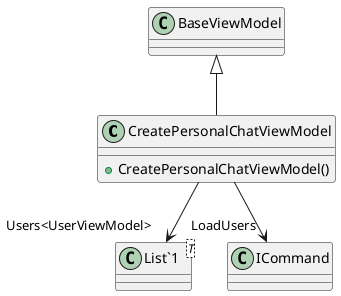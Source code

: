 @startuml
class CreatePersonalChatViewModel {
    + CreatePersonalChatViewModel()
}
class "List`1"<T> {
}
BaseViewModel <|-- CreatePersonalChatViewModel
CreatePersonalChatViewModel --> "Users<UserViewModel>" "List`1"
CreatePersonalChatViewModel --> "LoadUsers" ICommand
@enduml
